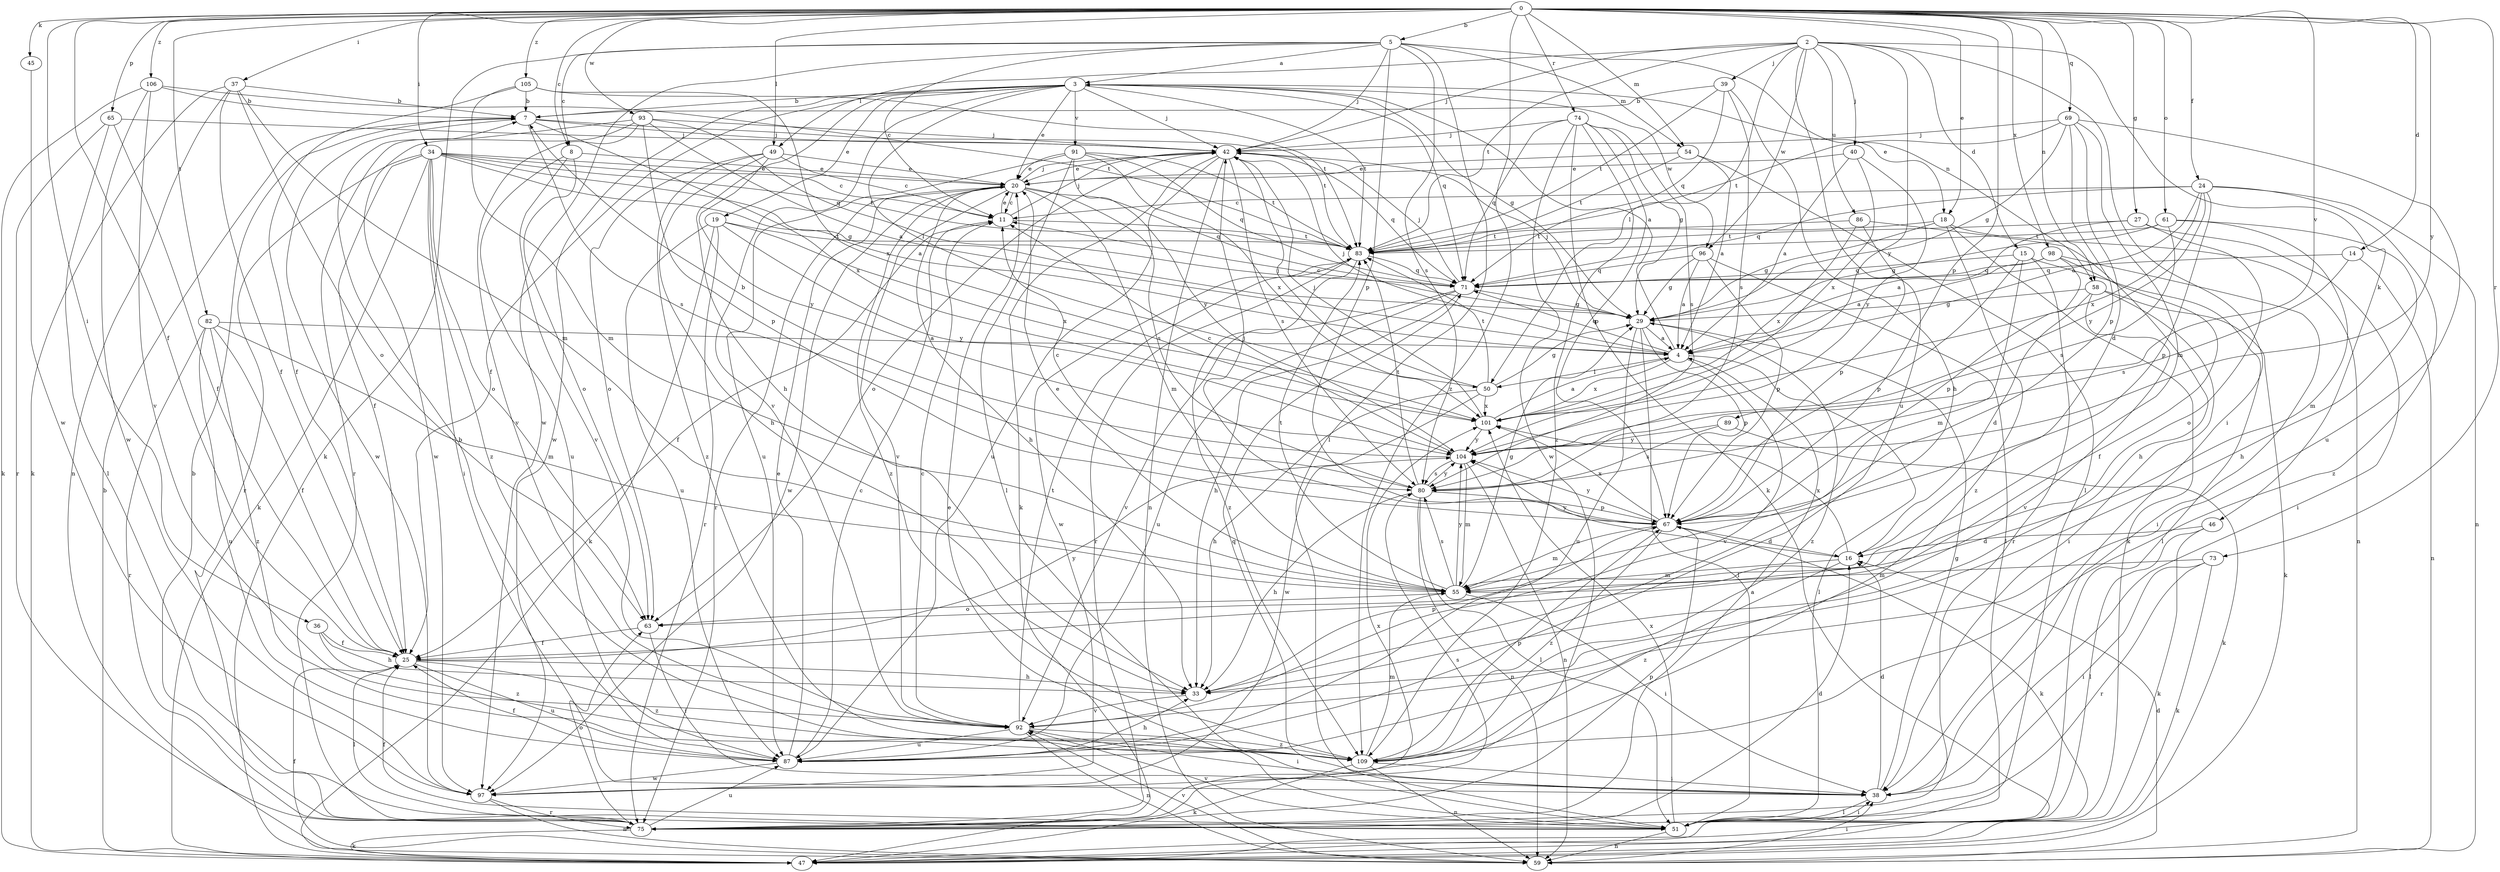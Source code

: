 strict digraph  {
0;
2;
3;
4;
5;
7;
8;
11;
14;
15;
16;
18;
19;
20;
24;
25;
27;
29;
33;
34;
36;
37;
38;
39;
40;
42;
45;
46;
47;
49;
50;
51;
54;
55;
58;
59;
61;
63;
65;
67;
69;
71;
73;
74;
75;
80;
82;
83;
86;
87;
89;
91;
92;
93;
96;
97;
98;
101;
104;
105;
106;
109;
0 -> 5  [label=b];
0 -> 8  [label=c];
0 -> 14  [label=d];
0 -> 18  [label=e];
0 -> 24  [label=f];
0 -> 25  [label=f];
0 -> 27  [label=g];
0 -> 34  [label=i];
0 -> 36  [label=i];
0 -> 37  [label=i];
0 -> 45  [label=k];
0 -> 49  [label=l];
0 -> 54  [label=m];
0 -> 58  [label=n];
0 -> 61  [label=o];
0 -> 65  [label=p];
0 -> 67  [label=p];
0 -> 69  [label=q];
0 -> 73  [label=r];
0 -> 74  [label=r];
0 -> 82  [label=t];
0 -> 89  [label=v];
0 -> 93  [label=w];
0 -> 98  [label=x];
0 -> 104  [label=y];
0 -> 105  [label=z];
0 -> 106  [label=z];
0 -> 109  [label=z];
2 -> 15  [label=d];
2 -> 38  [label=i];
2 -> 39  [label=j];
2 -> 40  [label=j];
2 -> 42  [label=j];
2 -> 46  [label=k];
2 -> 49  [label=l];
2 -> 50  [label=l];
2 -> 83  [label=t];
2 -> 86  [label=u];
2 -> 87  [label=u];
2 -> 96  [label=w];
2 -> 104  [label=y];
3 -> 7  [label=b];
3 -> 18  [label=e];
3 -> 19  [label=e];
3 -> 20  [label=e];
3 -> 25  [label=f];
3 -> 29  [label=g];
3 -> 33  [label=h];
3 -> 42  [label=j];
3 -> 50  [label=l];
3 -> 71  [label=q];
3 -> 83  [label=t];
3 -> 91  [label=v];
3 -> 92  [label=v];
3 -> 96  [label=w];
3 -> 97  [label=w];
4 -> 3  [label=a];
4 -> 42  [label=j];
4 -> 50  [label=l];
4 -> 51  [label=l];
4 -> 71  [label=q];
4 -> 92  [label=v];
4 -> 101  [label=x];
5 -> 3  [label=a];
5 -> 8  [label=c];
5 -> 11  [label=c];
5 -> 42  [label=j];
5 -> 47  [label=k];
5 -> 51  [label=l];
5 -> 54  [label=m];
5 -> 58  [label=n];
5 -> 67  [label=p];
5 -> 80  [label=s];
5 -> 97  [label=w];
7 -> 42  [label=j];
7 -> 80  [label=s];
7 -> 83  [label=t];
7 -> 97  [label=w];
7 -> 101  [label=x];
8 -> 20  [label=e];
8 -> 63  [label=o];
8 -> 87  [label=u];
8 -> 92  [label=v];
11 -> 20  [label=e];
11 -> 25  [label=f];
11 -> 42  [label=j];
11 -> 83  [label=t];
14 -> 59  [label=n];
14 -> 71  [label=q];
14 -> 80  [label=s];
15 -> 51  [label=l];
15 -> 55  [label=m];
15 -> 67  [label=p];
15 -> 71  [label=q];
15 -> 75  [label=r];
16 -> 55  [label=m];
16 -> 101  [label=x];
16 -> 104  [label=y];
16 -> 109  [label=z];
18 -> 29  [label=g];
18 -> 47  [label=k];
18 -> 59  [label=n];
18 -> 83  [label=t];
18 -> 109  [label=z];
19 -> 47  [label=k];
19 -> 75  [label=r];
19 -> 83  [label=t];
19 -> 87  [label=u];
19 -> 101  [label=x];
19 -> 104  [label=y];
20 -> 11  [label=c];
20 -> 33  [label=h];
20 -> 42  [label=j];
20 -> 55  [label=m];
20 -> 71  [label=q];
20 -> 75  [label=r];
20 -> 80  [label=s];
20 -> 92  [label=v];
20 -> 97  [label=w];
20 -> 109  [label=z];
24 -> 4  [label=a];
24 -> 11  [label=c];
24 -> 59  [label=n];
24 -> 67  [label=p];
24 -> 71  [label=q];
24 -> 101  [label=x];
24 -> 104  [label=y];
24 -> 109  [label=z];
25 -> 33  [label=h];
25 -> 51  [label=l];
25 -> 87  [label=u];
25 -> 104  [label=y];
25 -> 109  [label=z];
27 -> 4  [label=a];
27 -> 38  [label=i];
27 -> 63  [label=o];
27 -> 83  [label=t];
29 -> 4  [label=a];
29 -> 11  [label=c];
29 -> 42  [label=j];
29 -> 51  [label=l];
29 -> 67  [label=p];
29 -> 87  [label=u];
29 -> 109  [label=z];
33 -> 67  [label=p];
33 -> 92  [label=v];
34 -> 4  [label=a];
34 -> 11  [label=c];
34 -> 20  [label=e];
34 -> 25  [label=f];
34 -> 29  [label=g];
34 -> 38  [label=i];
34 -> 47  [label=k];
34 -> 63  [label=o];
34 -> 75  [label=r];
34 -> 83  [label=t];
34 -> 109  [label=z];
36 -> 25  [label=f];
36 -> 33  [label=h];
36 -> 109  [label=z];
37 -> 7  [label=b];
37 -> 25  [label=f];
37 -> 47  [label=k];
37 -> 55  [label=m];
37 -> 59  [label=n];
37 -> 63  [label=o];
38 -> 16  [label=d];
38 -> 29  [label=g];
38 -> 51  [label=l];
38 -> 71  [label=q];
39 -> 7  [label=b];
39 -> 33  [label=h];
39 -> 71  [label=q];
39 -> 80  [label=s];
39 -> 83  [label=t];
40 -> 4  [label=a];
40 -> 20  [label=e];
40 -> 101  [label=x];
40 -> 104  [label=y];
42 -> 20  [label=e];
42 -> 47  [label=k];
42 -> 59  [label=n];
42 -> 63  [label=o];
42 -> 71  [label=q];
42 -> 80  [label=s];
42 -> 87  [label=u];
45 -> 97  [label=w];
46 -> 16  [label=d];
46 -> 47  [label=k];
46 -> 51  [label=l];
47 -> 7  [label=b];
49 -> 11  [label=c];
49 -> 20  [label=e];
49 -> 33  [label=h];
49 -> 63  [label=o];
49 -> 104  [label=y];
49 -> 109  [label=z];
50 -> 29  [label=g];
50 -> 33  [label=h];
50 -> 42  [label=j];
50 -> 83  [label=t];
50 -> 97  [label=w];
50 -> 101  [label=x];
51 -> 20  [label=e];
51 -> 25  [label=f];
51 -> 38  [label=i];
51 -> 59  [label=n];
51 -> 92  [label=v];
51 -> 101  [label=x];
54 -> 4  [label=a];
54 -> 20  [label=e];
54 -> 51  [label=l];
54 -> 83  [label=t];
55 -> 20  [label=e];
55 -> 29  [label=g];
55 -> 38  [label=i];
55 -> 63  [label=o];
55 -> 80  [label=s];
55 -> 83  [label=t];
55 -> 104  [label=y];
58 -> 16  [label=d];
58 -> 29  [label=g];
58 -> 38  [label=i];
58 -> 47  [label=k];
58 -> 92  [label=v];
59 -> 16  [label=d];
59 -> 25  [label=f];
59 -> 38  [label=i];
59 -> 92  [label=v];
61 -> 29  [label=g];
61 -> 33  [label=h];
61 -> 55  [label=m];
61 -> 80  [label=s];
61 -> 83  [label=t];
63 -> 25  [label=f];
63 -> 38  [label=i];
65 -> 25  [label=f];
65 -> 42  [label=j];
65 -> 51  [label=l];
65 -> 75  [label=r];
67 -> 16  [label=d];
67 -> 42  [label=j];
67 -> 47  [label=k];
67 -> 55  [label=m];
67 -> 101  [label=x];
67 -> 104  [label=y];
67 -> 109  [label=z];
69 -> 16  [label=d];
69 -> 29  [label=g];
69 -> 42  [label=j];
69 -> 55  [label=m];
69 -> 67  [label=p];
69 -> 83  [label=t];
69 -> 87  [label=u];
71 -> 29  [label=g];
71 -> 33  [label=h];
71 -> 42  [label=j];
71 -> 87  [label=u];
71 -> 92  [label=v];
73 -> 38  [label=i];
73 -> 47  [label=k];
73 -> 55  [label=m];
73 -> 75  [label=r];
74 -> 29  [label=g];
74 -> 42  [label=j];
74 -> 47  [label=k];
74 -> 67  [label=p];
74 -> 71  [label=q];
74 -> 80  [label=s];
74 -> 97  [label=w];
74 -> 109  [label=z];
75 -> 4  [label=a];
75 -> 7  [label=b];
75 -> 16  [label=d];
75 -> 47  [label=k];
75 -> 63  [label=o];
75 -> 67  [label=p];
75 -> 80  [label=s];
75 -> 87  [label=u];
75 -> 101  [label=x];
80 -> 11  [label=c];
80 -> 33  [label=h];
80 -> 51  [label=l];
80 -> 59  [label=n];
80 -> 67  [label=p];
80 -> 83  [label=t];
80 -> 104  [label=y];
82 -> 4  [label=a];
82 -> 25  [label=f];
82 -> 55  [label=m];
82 -> 75  [label=r];
82 -> 87  [label=u];
82 -> 109  [label=z];
83 -> 71  [label=q];
83 -> 75  [label=r];
83 -> 97  [label=w];
83 -> 109  [label=z];
86 -> 33  [label=h];
86 -> 67  [label=p];
86 -> 83  [label=t];
86 -> 101  [label=x];
87 -> 7  [label=b];
87 -> 11  [label=c];
87 -> 20  [label=e];
87 -> 25  [label=f];
87 -> 33  [label=h];
87 -> 97  [label=w];
89 -> 47  [label=k];
89 -> 80  [label=s];
89 -> 104  [label=y];
91 -> 20  [label=e];
91 -> 51  [label=l];
91 -> 71  [label=q];
91 -> 83  [label=t];
91 -> 87  [label=u];
91 -> 101  [label=x];
91 -> 104  [label=y];
92 -> 11  [label=c];
92 -> 38  [label=i];
92 -> 59  [label=n];
92 -> 83  [label=t];
92 -> 87  [label=u];
92 -> 109  [label=z];
93 -> 4  [label=a];
93 -> 42  [label=j];
93 -> 67  [label=p];
93 -> 71  [label=q];
93 -> 75  [label=r];
93 -> 92  [label=v];
93 -> 97  [label=w];
96 -> 4  [label=a];
96 -> 29  [label=g];
96 -> 51  [label=l];
96 -> 67  [label=p];
96 -> 71  [label=q];
97 -> 59  [label=n];
97 -> 75  [label=r];
98 -> 4  [label=a];
98 -> 25  [label=f];
98 -> 38  [label=i];
98 -> 67  [label=p];
98 -> 71  [label=q];
101 -> 4  [label=a];
101 -> 42  [label=j];
101 -> 104  [label=y];
104 -> 7  [label=b];
104 -> 11  [label=c];
104 -> 55  [label=m];
104 -> 59  [label=n];
104 -> 80  [label=s];
105 -> 7  [label=b];
105 -> 25  [label=f];
105 -> 55  [label=m];
105 -> 83  [label=t];
105 -> 101  [label=x];
106 -> 7  [label=b];
106 -> 47  [label=k];
106 -> 83  [label=t];
106 -> 92  [label=v];
106 -> 97  [label=w];
109 -> 38  [label=i];
109 -> 47  [label=k];
109 -> 55  [label=m];
109 -> 59  [label=n];
109 -> 67  [label=p];
}
